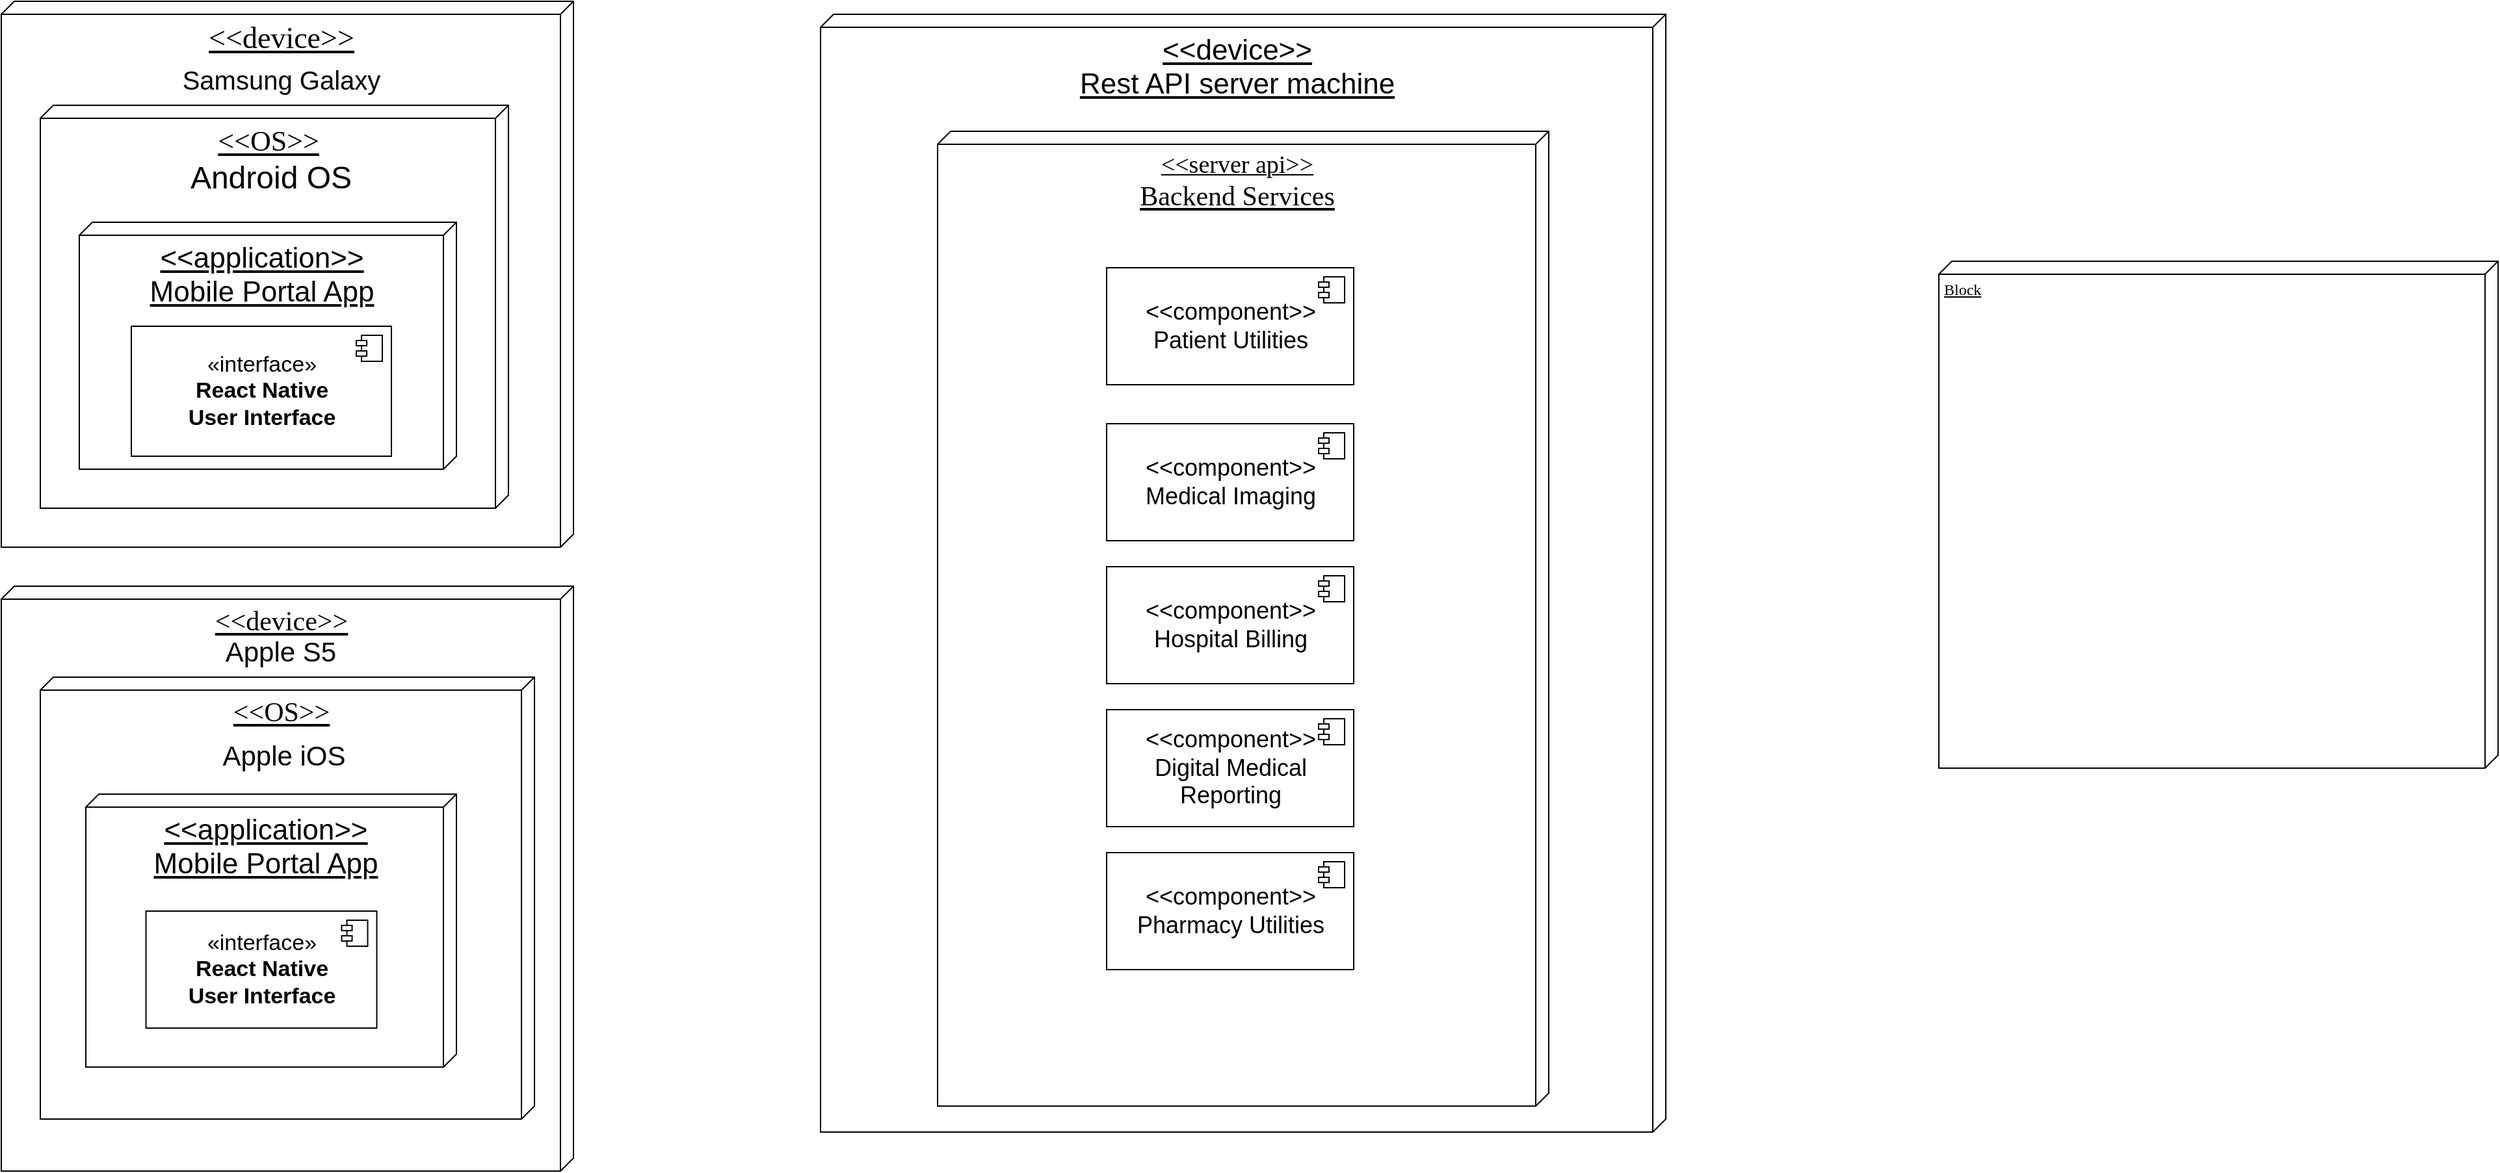 <mxfile version="14.6.9" type="github">
  <diagram name="Page-1" id="5f0bae14-7c28-e335-631c-24af17079c00">
    <mxGraphModel dx="2830" dy="912" grid="1" gridSize="10" guides="1" tooltips="1" connect="1" arrows="1" fold="1" page="1" pageScale="1" pageWidth="1100" pageHeight="850" background="#ffffff" math="0" shadow="0">
      <root>
        <mxCell id="0" />
        <mxCell id="1" parent="0" />
        <mxCell id="D0nsK-4iOJoPO3HQ679--17" value="&lt;div style=&quot;font-size: 22px&quot;&gt;&lt;font style=&quot;font-size: 22px&quot;&gt;&amp;lt;&amp;lt;device&amp;gt;&amp;gt;&lt;/font&gt;&lt;/div&gt;&lt;div style=&quot;font-size: 22px&quot;&gt;&lt;font style=&quot;font-size: 22px&quot;&gt;Rest API server machine&lt;br&gt;&lt;/font&gt;&lt;/div&gt;" style="verticalAlign=top;align=center;spacingTop=8;spacingLeft=2;spacingRight=12;shape=cube;size=10;direction=south;fontStyle=4;html=1;" vertex="1" parent="1">
          <mxGeometry x="-250" y="50" width="650" height="860" as="geometry" />
        </mxCell>
        <mxCell id="39150e848f15840c-1" value="&lt;div&gt;&lt;font style=&quot;font-size: 19px&quot;&gt;&amp;lt;&amp;lt;server api&amp;gt;&amp;gt;&lt;/font&gt;&lt;br&gt;&lt;/div&gt;&lt;div style=&quot;font-size: 21px&quot; align=&quot;center&quot;&gt;&lt;font style=&quot;font-size: 21px&quot;&gt;Backend Services&lt;/font&gt;&lt;/div&gt;" style="verticalAlign=top;align=center;spacingTop=8;spacingLeft=2;spacingRight=12;shape=cube;size=10;direction=south;fontStyle=4;html=1;rounded=0;shadow=0;comic=0;labelBackgroundColor=none;strokeWidth=1;fontFamily=Verdana;fontSize=12" parent="1" vertex="1">
          <mxGeometry x="-160" y="140" width="470" height="750" as="geometry" />
        </mxCell>
        <mxCell id="39150e848f15840c-2" value="Block" style="verticalAlign=top;align=left;spacingTop=8;spacingLeft=2;spacingRight=12;shape=cube;size=10;direction=south;fontStyle=4;html=1;rounded=0;shadow=0;comic=0;labelBackgroundColor=none;strokeWidth=1;fontFamily=Verdana;fontSize=12" parent="1" vertex="1">
          <mxGeometry x="610" y="240" width="430" height="390" as="geometry" />
        </mxCell>
        <mxCell id="bZb01kiOmycca8Bfqlvu-1" value="&lt;div style=&quot;font-size: 23px&quot; align=&quot;center&quot;&gt;&lt;font style=&quot;font-size: 23px&quot;&gt;&amp;lt;&amp;lt;device&amp;gt;&amp;gt;&lt;/font&gt;&lt;/div&gt;&lt;div style=&quot;font-size: 23px&quot; align=&quot;center&quot;&gt;&lt;font style=&quot;font-size: 23px&quot;&gt;&lt;br&gt;&lt;/font&gt;&lt;/div&gt;" style="verticalAlign=top;align=center;spacingTop=8;spacingLeft=2;spacingRight=12;shape=cube;size=10;direction=south;fontStyle=4;html=1;rounded=0;shadow=0;comic=0;labelBackgroundColor=none;strokeWidth=1;fontFamily=Verdana;fontSize=12" parent="1" vertex="1">
          <mxGeometry x="-880" y="40" width="440" height="420" as="geometry" />
        </mxCell>
        <mxCell id="bZb01kiOmycca8Bfqlvu-2" value="&lt;div style=&quot;font-size: 22px&quot; align=&quot;center&quot;&gt;&lt;font style=&quot;font-size: 22px&quot;&gt;&amp;lt;&amp;lt;OS&amp;gt;&amp;gt;&lt;/font&gt;&lt;/div&gt;&lt;div style=&quot;font-size: 22px&quot; align=&quot;center&quot;&gt;&lt;font style=&quot;font-size: 22px&quot;&gt;&lt;br&gt;&lt;/font&gt;&lt;/div&gt;" style="verticalAlign=top;align=center;spacingTop=8;spacingLeft=2;spacingRight=12;shape=cube;size=10;direction=south;fontStyle=4;html=1;rounded=0;shadow=0;comic=0;labelBackgroundColor=none;strokeWidth=1;fontFamily=Verdana;fontSize=12" parent="1" vertex="1">
          <mxGeometry x="-850" y="120" width="360" height="310" as="geometry" />
        </mxCell>
        <mxCell id="bZb01kiOmycca8Bfqlvu-3" value="&lt;div style=&quot;font-size: 24px&quot;&gt;&lt;font style=&quot;font-size: 24px&quot;&gt;Android OS&lt;/font&gt;&lt;/div&gt;&lt;div style=&quot;font-size: 24px&quot;&gt;&lt;font style=&quot;font-size: 24px&quot;&gt;&lt;br&gt;&lt;/font&gt;&lt;/div&gt;" style="text;html=1;strokeColor=none;fillColor=none;align=center;verticalAlign=middle;whiteSpace=wrap;rounded=0;" parent="1" vertex="1">
          <mxGeometry x="-755" y="180" width="165" height="20" as="geometry" />
        </mxCell>
        <mxCell id="bZb01kiOmycca8Bfqlvu-4" value="&lt;font style=&quot;font-size: 20px&quot;&gt;Samsung Galaxy&lt;/font&gt;" style="text;html=1;strokeColor=none;fillColor=none;align=center;verticalAlign=middle;whiteSpace=wrap;rounded=0;" parent="1" vertex="1">
          <mxGeometry x="-757.5" y="90" width="185" height="20" as="geometry" />
        </mxCell>
        <mxCell id="bZb01kiOmycca8Bfqlvu-6" value="&lt;div style=&quot;font-size: 21px&quot; align=&quot;center&quot;&gt;&lt;font style=&quot;font-size: 21px&quot;&gt;&amp;lt;&amp;lt;device&amp;gt;&amp;gt;&lt;/font&gt;&lt;/div&gt;&lt;div style=&quot;font-size: 21px&quot; align=&quot;center&quot;&gt;&lt;font style=&quot;font-size: 21px&quot;&gt;&lt;br&gt;&lt;/font&gt;&lt;/div&gt;" style="verticalAlign=top;align=center;spacingTop=8;spacingLeft=2;spacingRight=12;shape=cube;size=10;direction=south;fontStyle=4;html=1;rounded=0;shadow=0;comic=0;labelBackgroundColor=none;strokeWidth=1;fontFamily=Verdana;fontSize=12" parent="1" vertex="1">
          <mxGeometry x="-880" y="490" width="440" height="450" as="geometry" />
        </mxCell>
        <mxCell id="bZb01kiOmycca8Bfqlvu-7" value="&lt;div style=&quot;font-size: 21px&quot; align=&quot;center&quot;&gt;&lt;font style=&quot;font-size: 21px&quot;&gt;&amp;lt;&amp;lt;OS&amp;gt;&amp;gt;&lt;/font&gt;&lt;/div&gt;&lt;div style=&quot;font-size: 21px&quot; align=&quot;center&quot;&gt;&lt;font style=&quot;font-size: 21px&quot;&gt;&lt;br&gt;&lt;/font&gt;&lt;/div&gt;" style="verticalAlign=top;align=center;spacingTop=8;spacingLeft=2;spacingRight=12;shape=cube;size=10;direction=south;fontStyle=4;html=1;rounded=0;shadow=0;comic=0;labelBackgroundColor=none;strokeWidth=1;fontFamily=Verdana;fontSize=12" parent="1" vertex="1">
          <mxGeometry x="-850" y="560" width="380" height="340" as="geometry" />
        </mxCell>
        <mxCell id="bZb01kiOmycca8Bfqlvu-8" value="&lt;font style=&quot;font-size: 21px&quot;&gt;Apple iOS&lt;/font&gt;" style="text;html=1;strokeColor=none;fillColor=none;align=center;verticalAlign=middle;whiteSpace=wrap;rounded=0;" parent="1" vertex="1">
          <mxGeometry x="-720" y="610" width="115" height="20" as="geometry" />
        </mxCell>
        <mxCell id="bZb01kiOmycca8Bfqlvu-9" value="&lt;font style=&quot;font-size: 21px&quot;&gt;Apple S5&lt;/font&gt;" style="text;html=1;strokeColor=none;fillColor=none;align=center;verticalAlign=middle;whiteSpace=wrap;rounded=0;" parent="1" vertex="1">
          <mxGeometry x="-720" y="530" width="110" height="20" as="geometry" />
        </mxCell>
        <mxCell id="NkFCByyqnqAlxPoUBvwc-2" value="&lt;div style=&quot;font-size: 22px&quot; align=&quot;center&quot;&gt;&lt;font style=&quot;font-size: 22px&quot;&gt;&amp;lt;&amp;lt;application&amp;gt;&amp;gt;&lt;/font&gt;&lt;/div&gt;&lt;div style=&quot;font-size: 22px&quot; align=&quot;center&quot;&gt;&lt;font style=&quot;font-size: 22px&quot;&gt;Mobile Portal App&lt;/font&gt;&lt;/div&gt;&lt;div style=&quot;font-size: 22px&quot; align=&quot;center&quot;&gt;&lt;font style=&quot;font-size: 22px&quot;&gt;&lt;br&gt;&lt;/font&gt;&lt;/div&gt;" style="verticalAlign=top;align=center;spacingTop=8;spacingLeft=2;spacingRight=12;shape=cube;size=10;direction=south;fontStyle=4;html=1;" parent="1" vertex="1">
          <mxGeometry x="-820" y="210" width="290" height="190" as="geometry" />
        </mxCell>
        <mxCell id="NkFCByyqnqAlxPoUBvwc-4" value="&lt;div style=&quot;font-size: 22px&quot; align=&quot;center&quot;&gt;&lt;font style=&quot;font-size: 22px&quot;&gt;&amp;lt;&amp;lt;application&amp;gt;&amp;gt;&lt;/font&gt;&lt;/div&gt;&lt;div style=&quot;font-size: 22px&quot; align=&quot;center&quot;&gt;&lt;font style=&quot;font-size: 22px&quot;&gt;Mobile Portal App&lt;/font&gt;&lt;/div&gt;&lt;div style=&quot;font-size: 22px&quot; align=&quot;center&quot;&gt;&lt;font style=&quot;font-size: 22px&quot;&gt;&lt;br&gt;&lt;/font&gt;&lt;/div&gt;" style="verticalAlign=top;align=center;spacingTop=8;spacingLeft=2;spacingRight=12;shape=cube;size=10;direction=south;fontStyle=4;html=1;" parent="1" vertex="1">
          <mxGeometry x="-815" y="650" width="285" height="210" as="geometry" />
        </mxCell>
        <mxCell id="D0nsK-4iOJoPO3HQ679--1" value="&lt;div style=&quot;font-size: 18px&quot;&gt;&lt;font style=&quot;font-size: 18px&quot;&gt;&amp;lt;&amp;lt;component&amp;gt;&amp;gt;&lt;/font&gt;&lt;/div&gt;&lt;div style=&quot;font-size: 18px&quot;&gt;&lt;font style=&quot;font-size: 18px&quot;&gt;Patient Utilities&lt;br&gt;&lt;/font&gt;&lt;/div&gt;" style="html=1;dropTarget=0;" vertex="1" parent="1">
          <mxGeometry x="-30" y="245" width="190" height="90" as="geometry" />
        </mxCell>
        <mxCell id="D0nsK-4iOJoPO3HQ679--2" value="" style="shape=module;jettyWidth=8;jettyHeight=4;" vertex="1" parent="D0nsK-4iOJoPO3HQ679--1">
          <mxGeometry x="1" width="20" height="20" relative="1" as="geometry">
            <mxPoint x="-27" y="7" as="offset" />
          </mxGeometry>
        </mxCell>
        <mxCell id="D0nsK-4iOJoPO3HQ679--3" value="&lt;div style=&quot;font-size: 18px&quot;&gt;&lt;font style=&quot;font-size: 18px&quot;&gt;&amp;lt;&amp;lt;component&amp;gt;&amp;gt;&lt;/font&gt;&lt;/div&gt;&lt;div style=&quot;font-size: 18px&quot;&gt;&lt;font style=&quot;font-size: 18px&quot;&gt;Medical Imaging&lt;br&gt;&lt;/font&gt;&lt;/div&gt;" style="html=1;dropTarget=0;" vertex="1" parent="1">
          <mxGeometry x="-30" y="365" width="190" height="90" as="geometry" />
        </mxCell>
        <mxCell id="D0nsK-4iOJoPO3HQ679--4" value="" style="shape=module;jettyWidth=8;jettyHeight=4;" vertex="1" parent="D0nsK-4iOJoPO3HQ679--3">
          <mxGeometry x="1" width="20" height="20" relative="1" as="geometry">
            <mxPoint x="-27" y="7" as="offset" />
          </mxGeometry>
        </mxCell>
        <mxCell id="D0nsK-4iOJoPO3HQ679--5" value="&lt;div style=&quot;font-size: 18px&quot;&gt;&lt;font style=&quot;font-size: 18px&quot;&gt;&amp;lt;&amp;lt;component&amp;gt;&amp;gt;&lt;/font&gt;&lt;/div&gt;&lt;div style=&quot;font-size: 18px&quot;&gt;&lt;font style=&quot;font-size: 18px&quot;&gt;Hospital Billing&lt;br&gt;&lt;/font&gt;&lt;/div&gt;" style="html=1;dropTarget=0;" vertex="1" parent="1">
          <mxGeometry x="-30" y="475" width="190" height="90" as="geometry" />
        </mxCell>
        <mxCell id="D0nsK-4iOJoPO3HQ679--6" value="" style="shape=module;jettyWidth=8;jettyHeight=4;" vertex="1" parent="D0nsK-4iOJoPO3HQ679--5">
          <mxGeometry x="1" width="20" height="20" relative="1" as="geometry">
            <mxPoint x="-27" y="7" as="offset" />
          </mxGeometry>
        </mxCell>
        <mxCell id="D0nsK-4iOJoPO3HQ679--7" value="&lt;div style=&quot;font-size: 18px&quot;&gt;&lt;font style=&quot;font-size: 18px&quot;&gt;&amp;lt;&amp;lt;component&amp;gt;&amp;gt;&lt;/font&gt;&lt;/div&gt;&lt;div style=&quot;font-size: 18px&quot;&gt;&lt;font style=&quot;font-size: 18px&quot;&gt;Digital Medical&lt;/font&gt;&lt;/div&gt;&lt;div style=&quot;font-size: 18px&quot;&gt;&lt;font style=&quot;font-size: 18px&quot;&gt;Reporting&lt;br&gt;&lt;/font&gt;&lt;/div&gt;" style="html=1;dropTarget=0;" vertex="1" parent="1">
          <mxGeometry x="-30" y="585" width="190" height="90" as="geometry" />
        </mxCell>
        <mxCell id="D0nsK-4iOJoPO3HQ679--8" value="" style="shape=module;jettyWidth=8;jettyHeight=4;" vertex="1" parent="D0nsK-4iOJoPO3HQ679--7">
          <mxGeometry x="1" width="20" height="20" relative="1" as="geometry">
            <mxPoint x="-27" y="7" as="offset" />
          </mxGeometry>
        </mxCell>
        <mxCell id="D0nsK-4iOJoPO3HQ679--9" value="&lt;div style=&quot;font-size: 18px&quot;&gt;&lt;font style=&quot;font-size: 18px&quot;&gt;&amp;lt;&amp;lt;component&amp;gt;&amp;gt;&lt;/font&gt;&lt;/div&gt;&lt;div style=&quot;font-size: 18px&quot;&gt;&lt;font style=&quot;font-size: 18px&quot;&gt;Pharmacy Utilities&lt;br&gt;&lt;/font&gt;&lt;/div&gt;" style="html=1;dropTarget=0;" vertex="1" parent="1">
          <mxGeometry x="-30" y="695" width="190" height="90" as="geometry" />
        </mxCell>
        <mxCell id="D0nsK-4iOJoPO3HQ679--10" value="" style="shape=module;jettyWidth=8;jettyHeight=4;" vertex="1" parent="D0nsK-4iOJoPO3HQ679--9">
          <mxGeometry x="1" width="20" height="20" relative="1" as="geometry">
            <mxPoint x="-27" y="7" as="offset" />
          </mxGeometry>
        </mxCell>
        <mxCell id="D0nsK-4iOJoPO3HQ679--11" value="&lt;div style=&quot;font-size: 17px&quot;&gt;&lt;font style=&quot;font-size: 17px&quot;&gt;«interface»&lt;/font&gt;&lt;/div&gt;&lt;div style=&quot;font-size: 17px&quot;&gt;&lt;font style=&quot;font-size: 17px&quot;&gt;&lt;b&gt;React Native &lt;br&gt;&lt;/b&gt;&lt;/font&gt;&lt;/div&gt;&lt;div style=&quot;font-size: 17px&quot;&gt;&lt;font style=&quot;font-size: 17px&quot;&gt;&lt;b&gt;User Interface&lt;/b&gt;&lt;br&gt;&lt;/font&gt;&lt;/div&gt;" style="html=1;dropTarget=0;" vertex="1" parent="1">
          <mxGeometry x="-780" y="290" width="200" height="100" as="geometry" />
        </mxCell>
        <mxCell id="D0nsK-4iOJoPO3HQ679--12" value="" style="shape=module;jettyWidth=8;jettyHeight=4;" vertex="1" parent="D0nsK-4iOJoPO3HQ679--11">
          <mxGeometry x="1" width="20" height="20" relative="1" as="geometry">
            <mxPoint x="-27" y="7" as="offset" />
          </mxGeometry>
        </mxCell>
        <mxCell id="D0nsK-4iOJoPO3HQ679--13" value="&lt;div style=&quot;font-size: 17px&quot;&gt;&lt;font style=&quot;font-size: 17px&quot;&gt;«interface»&lt;/font&gt;&lt;/div&gt;&lt;div style=&quot;font-size: 17px&quot;&gt;&lt;font style=&quot;font-size: 17px&quot;&gt;&lt;b&gt;React Native &lt;br&gt;&lt;/b&gt;&lt;/font&gt;&lt;/div&gt;&lt;div style=&quot;font-size: 17px&quot;&gt;&lt;font style=&quot;font-size: 17px&quot;&gt;&lt;b&gt;User Interface&lt;/b&gt;&lt;br&gt;&lt;/font&gt;&lt;/div&gt;" style="html=1;dropTarget=0;" vertex="1" parent="1">
          <mxGeometry x="-768.75" y="740" width="177.5" height="90" as="geometry" />
        </mxCell>
        <mxCell id="D0nsK-4iOJoPO3HQ679--14" value="" style="shape=module;jettyWidth=8;jettyHeight=4;" vertex="1" parent="D0nsK-4iOJoPO3HQ679--13">
          <mxGeometry x="1" width="20" height="20" relative="1" as="geometry">
            <mxPoint x="-27" y="7" as="offset" />
          </mxGeometry>
        </mxCell>
      </root>
    </mxGraphModel>
  </diagram>
</mxfile>
